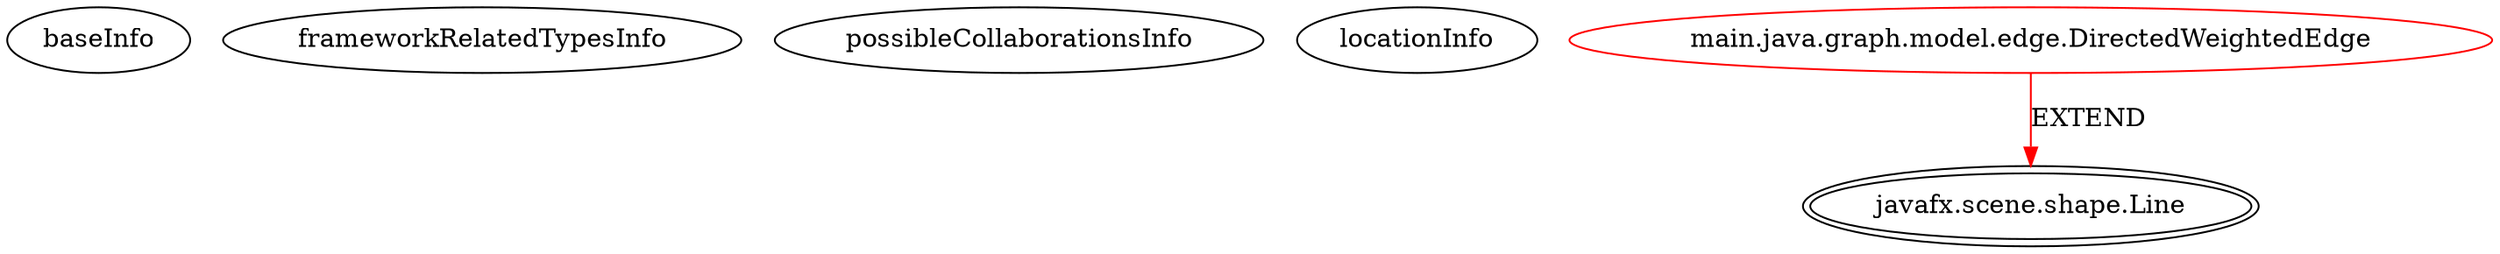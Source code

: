 digraph {
baseInfo[graphId=339,category="extension_graph",isAnonymous=false,possibleRelation=false]
frameworkRelatedTypesInfo[0="javafx.scene.shape.Line"]
possibleCollaborationsInfo[]
locationInfo[projectName="DenisTyschenko-JavaFx-Graph",filePath="/DenisTyschenko-JavaFx-Graph/JavaFx-Graph-master/src/main/java/graph/model/edge/DirectedWeightedEdge.java",contextSignature="DirectedWeightedEdge",graphId="339"]
0[label="main.java.graph.model.edge.DirectedWeightedEdge",vertexType="ROOT_CLIENT_CLASS_DECLARATION",isFrameworkType=false,color=red]
1[label="javafx.scene.shape.Line",vertexType="FRAMEWORK_CLASS_TYPE",isFrameworkType=true,peripheries=2]
0->1[label="EXTEND",color=red]
}
